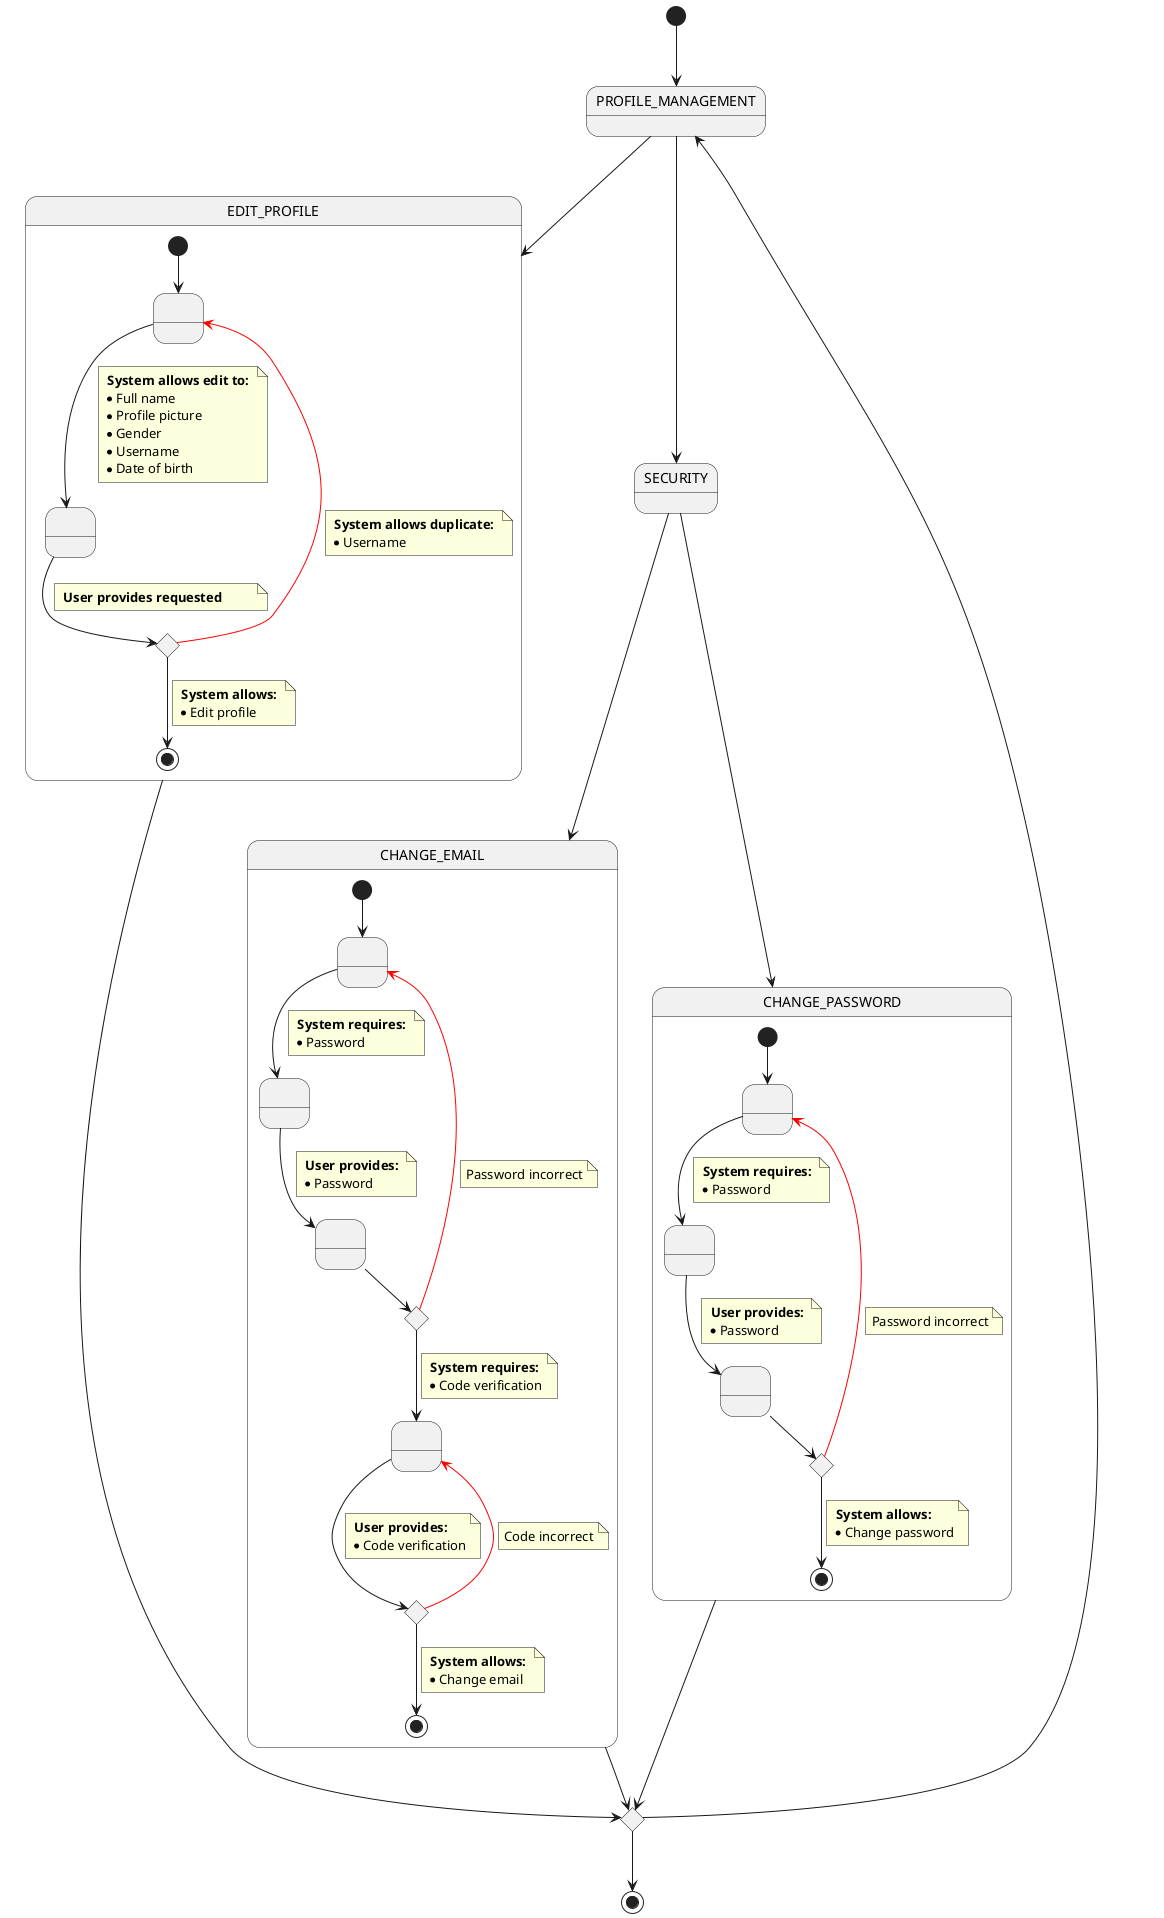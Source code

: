 @startuml profile-management 

[*] --> PROFILE_MANAGEMENT

state EDIT_PROFILE {
    state EPS1 as " "
    state EPS2 as " "
    state EPC1 <<choice>>

    [*] --> EPS1

    EPS1 --> EPS2
    note on link
        <b> System allows edit to: </b>
        * Full name        
        * Profile picture
        * Gender
        * Username
        * Date of birth
    end note
    
    EPS2 --> EPC1
    note on link 
        <b> User provides requested </b>        
    end note

    EPC1 -[#red]--> EPS1
    note on link
        <b> System allows duplicate: </b>
        * Username                
    end note

    EPC1 --> [*]
    note on link
        <b> System allows: </b>
        * Edit profile
    end note
}

state CHANGE_EMAIL {
    state SS2 as " "
    state SS3 as " "
    state SS4 as " "
    state SS5 as " "
    
    state SSC2 <<choice>>
    state SSC3 <<choice>>

    [*] --> SS2
        
    SS2 --> SS3
    note on link
        <b> System requires: </b>
        * Password            
    end note
    
    SS3 --> SS4
    note on link
        <b> User provides: </b>
        * Password            
    end note

    SS4 --> SSC2
    SSC2 -[#red]--> SS2
    note on link
        Password incorrect
    end note

    SSC2 --> SS5
    note on link
        <b> System requires: </b>
        * Code verification
    end note

    SS5 --> SSC3
    note on link
        <b> User provides: </b>
        * Code verification
    end note
    SSC3 -[#red]--> SS5
    note on link
        Code incorrect
    end note

    SSC3 --> [*]
    note on link
        <b> System allows: </b>
        * Change email
    end note
}


state CHANGE_PASSWORD {
    state CPS1 as " "
    state CPS2 as " "
    state CPS3 as " "
    state CPSC1 <<choice>>


    [*] --> CPS1
    CPS1 --> CPS2
    note on link
        <b> System requires: </b>
        * Password            
    end note

    CPS2 --> CPS3
    note on link
        <b> User provides: </b>
        * Password            
    end note

    CPS3 --> CPSC1
    CPSC1 -[#red]--> CPS1
    note on link
        Password incorrect
    end note

    CPSC1 --> [*]
    note on link
        <b> System allows: </b>
        * Change password
    end note
}

PROFILE_MANAGEMENT --> EDIT_PROFILE
PROFILE_MANAGEMENT --> SECURITY 
SECURITY --> CHANGE_EMAIL
SECURITY --> CHANGE_PASSWORD

state union <<choice>>

EDIT_PROFILE --> union
CHANGE_EMAIL --> union
CHANGE_PASSWORD --> union
union --> [*]
union --> PROFILE_MANAGEMENT
@enduml